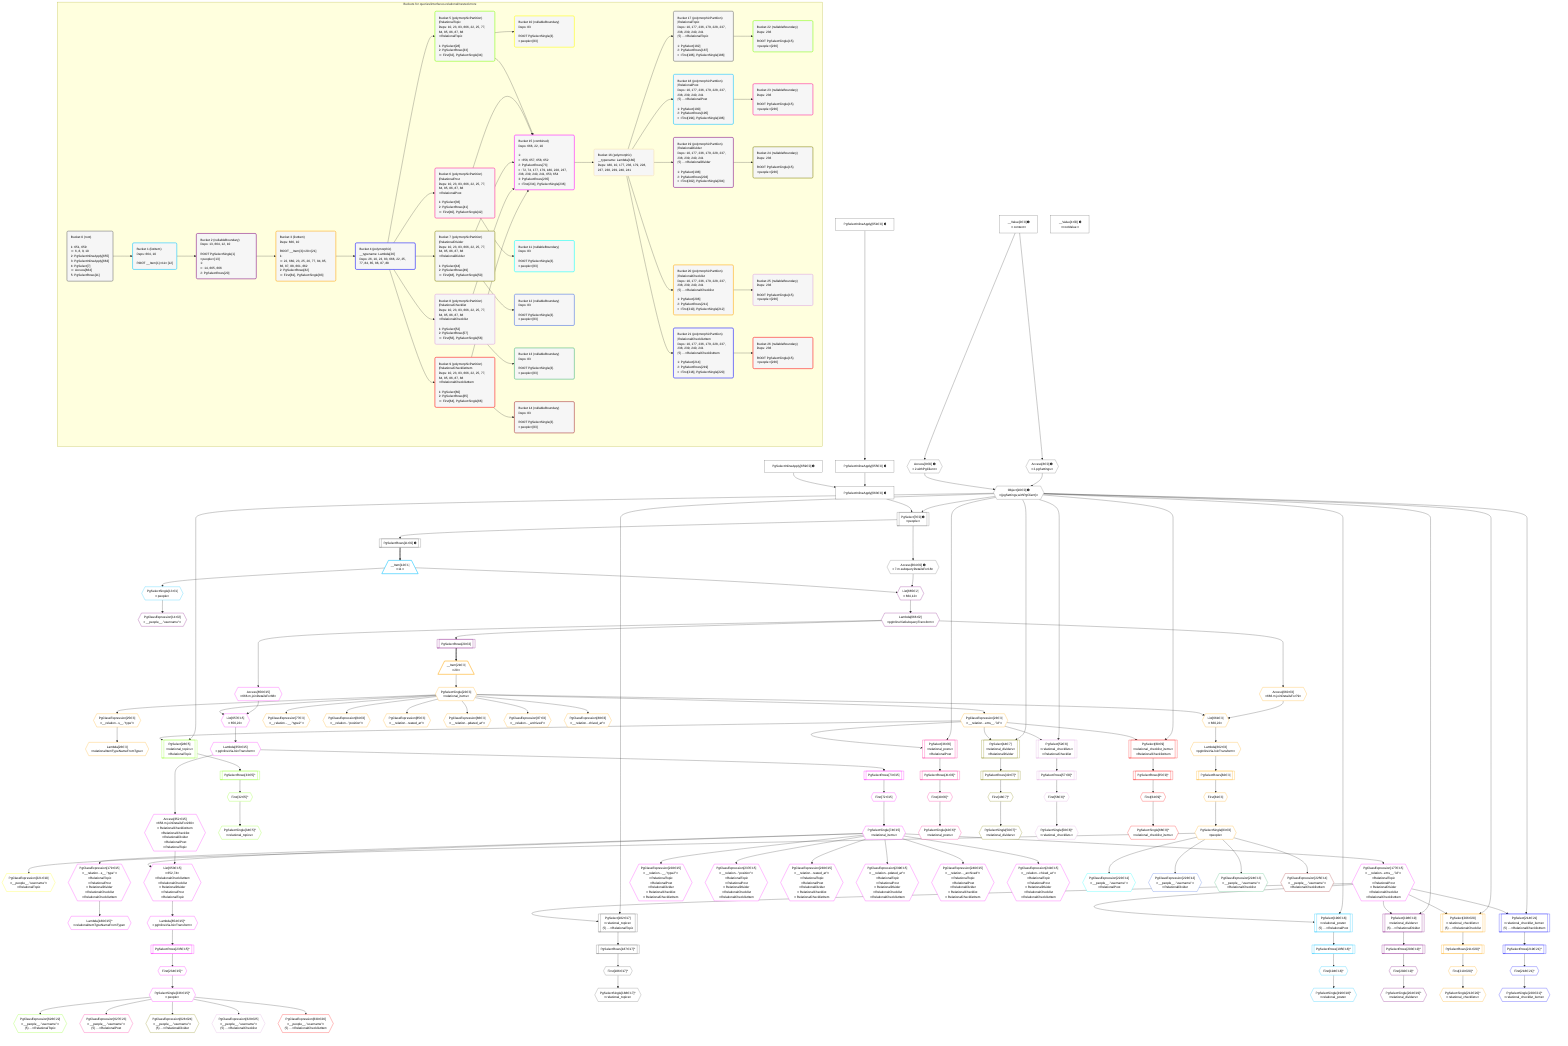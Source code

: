%%{init: {'themeVariables': { 'fontSize': '12px'}}}%%
graph TD
    classDef path fill:#eee,stroke:#000,color:#000
    classDef plan fill:#fff,stroke-width:1px,color:#000
    classDef itemplan fill:#fff,stroke-width:2px,color:#000
    classDef unbatchedplan fill:#dff,stroke-width:1px,color:#000
    classDef sideeffectplan fill:#fcc,stroke-width:2px,color:#000
    classDef bucket fill:#f6f6f6,color:#000,stroke-width:2px,text-align:left

    subgraph "Buckets for queries/interfaces-relational/nested-more"
    Bucket0("Bucket 0 (root)<br /><br />1: 651, 659<br />ᐳ: 6, 8, 9, 10<br />2: PgSelectInlineApply[655]<br />3: PgSelectInlineApply[663]<br />4: PgSelect[7]<br />ᐳ: Access[664]<br />5: PgSelectRows[11]"):::bucket
    Bucket1("Bucket 1 (listItem)<br />Deps: 664, 10<br /><br />ROOT __Item{1}ᐸ11ᐳ[12]"):::bucket
    Bucket2("Bucket 2 (nullableBoundary)<br />Deps: 13, 664, 12, 10<br /><br />ROOT PgSelectSingle{1}ᐸpeopleᐳ[13]<br />1: <br />ᐳ: 14, 665, 666<br />2: PgSelectRows[20]"):::bucket
    Bucket3("Bucket 3 (listItem)<br />Deps: 666, 10<br /><br />ROOT __Item{3}ᐸ20ᐳ[21]<br />1: <br />ᐳ: 22, 660, 23, 25, 26, 77, 84, 85, 86, 87, 88, 661, 662<br />2: PgSelectRows[82]<br />ᐳ: First[81], PgSelectSingle[83]"):::bucket
    Bucket4("Bucket 4 (polymorphic)<br />__typename: Lambda[26]<br />Deps: 26, 10, 23, 83, 666, 22, 25, 77, 84, 85, 86, 87, 88"):::bucket
    Bucket5("Bucket 5 (polymorphicPartition)<br />|RelationalTopic<br />Deps: 10, 23, 83, 666, 22, 25, 77, 84, 85, 86, 87, 88<br />ᐳRelationalTopic<br /><br />1: PgSelect[28]<br />2: PgSelectRows[33]<br />ᐳ: First[32], PgSelectSingle[34]"):::bucket
    Bucket6("Bucket 6 (polymorphicPartition)<br />|RelationalPost<br />Deps: 10, 23, 83, 666, 22, 25, 77, 84, 85, 86, 87, 88<br />ᐳRelationalPost<br /><br />1: PgSelect[36]<br />2: PgSelectRows[41]<br />ᐳ: First[40], PgSelectSingle[42]"):::bucket
    Bucket7("Bucket 7 (polymorphicPartition)<br />|RelationalDivider<br />Deps: 10, 23, 83, 666, 22, 25, 77, 84, 85, 86, 87, 88<br />ᐳRelationalDivider<br /><br />1: PgSelect[44]<br />2: PgSelectRows[49]<br />ᐳ: First[48], PgSelectSingle[50]"):::bucket
    Bucket8("Bucket 8 (polymorphicPartition)<br />|RelationalChecklist<br />Deps: 10, 23, 83, 666, 22, 25, 77, 84, 85, 86, 87, 88<br />ᐳRelationalChecklist<br /><br />1: PgSelect[52]<br />2: PgSelectRows[57]<br />ᐳ: First[56], PgSelectSingle[58]"):::bucket
    Bucket9("Bucket 9 (polymorphicPartition)<br />|RelationalChecklistItem<br />Deps: 10, 23, 83, 666, 22, 25, 77, 84, 85, 86, 87, 88<br />ᐳRelationalChecklistItem<br /><br />1: PgSelect[60]<br />2: PgSelectRows[65]<br />ᐳ: First[64], PgSelectSingle[66]"):::bucket
    Bucket10("Bucket 10 (nullableBoundary)<br />Deps: 83<br /><br />ROOT PgSelectSingle{3}ᐸpeopleᐳ[83]"):::bucket
    Bucket11("Bucket 11 (nullableBoundary)<br />Deps: 83<br /><br />ROOT PgSelectSingle{3}ᐸpeopleᐳ[83]"):::bucket
    Bucket12("Bucket 12 (nullableBoundary)<br />Deps: 83<br /><br />ROOT PgSelectSingle{3}ᐸpeopleᐳ[83]"):::bucket
    Bucket13("Bucket 13 (nullableBoundary)<br />Deps: 83<br /><br />ROOT PgSelectSingle{3}ᐸpeopleᐳ[83]"):::bucket
    Bucket14("Bucket 14 (nullableBoundary)<br />Deps: 83<br /><br />ROOT PgSelectSingle{3}ᐸpeopleᐳ[83]"):::bucket
    Bucket15("Bucket 15 (combined)<br />Deps: 666, 22, 10<br /><br />1: <br />ᐳ: 656, 657, 658, 652<br />2: PgSelectRows[73]<br />ᐳ: 72, 74, 177, 179, 180, 228, 237, 238, 239, 240, 241, 653, 654<br />3: PgSelectRows[235]<br />ᐳ: First[234], PgSelectSingle[236]"):::bucket
    Bucket16("Bucket 16 (polymorphic)<br />__typename: Lambda[180]<br />Deps: 180, 10, 177, 236, 179, 228, 237, 238, 239, 240, 241"):::bucket
    Bucket17("Bucket 17 (polymorphicPartition)<br />|RelationalTopic<br />Deps: 10, 177, 236, 179, 228, 237, 238, 239, 240, 241<br />(5) ...ᐳRelationalTopic<br /><br />1: PgSelect[182]<br />2: PgSelectRows[187]<br />ᐳ: First[186], PgSelectSingle[188]"):::bucket
    Bucket18("Bucket 18 (polymorphicPartition)<br />|RelationalPost<br />Deps: 10, 177, 236, 179, 228, 237, 238, 239, 240, 241<br />(5) ...ᐳRelationalPost<br /><br />1: PgSelect[190]<br />2: PgSelectRows[195]<br />ᐳ: First[194], PgSelectSingle[196]"):::bucket
    Bucket19("Bucket 19 (polymorphicPartition)<br />|RelationalDivider<br />Deps: 10, 177, 236, 179, 228, 237, 238, 239, 240, 241<br />(5) ...ᐳRelationalDivider<br /><br />1: PgSelect[198]<br />2: PgSelectRows[203]<br />ᐳ: First[202], PgSelectSingle[204]"):::bucket
    Bucket20("Bucket 20 (polymorphicPartition)<br />|RelationalChecklist<br />Deps: 10, 177, 236, 179, 228, 237, 238, 239, 240, 241<br />(5) ...ᐳRelationalChecklist<br /><br />1: PgSelect[206]<br />2: PgSelectRows[211]<br />ᐳ: First[210], PgSelectSingle[212]"):::bucket
    Bucket21("Bucket 21 (polymorphicPartition)<br />|RelationalChecklistItem<br />Deps: 10, 177, 236, 179, 228, 237, 238, 239, 240, 241<br />(5) ...ᐳRelationalChecklistItem<br /><br />1: PgSelect[214]<br />2: PgSelectRows[219]<br />ᐳ: First[218], PgSelectSingle[220]"):::bucket
    Bucket22("Bucket 22 (nullableBoundary)<br />Deps: 236<br /><br />ROOT PgSelectSingle{15}ᐸpeopleᐳ[236]"):::bucket
    Bucket23("Bucket 23 (nullableBoundary)<br />Deps: 236<br /><br />ROOT PgSelectSingle{15}ᐸpeopleᐳ[236]"):::bucket
    Bucket24("Bucket 24 (nullableBoundary)<br />Deps: 236<br /><br />ROOT PgSelectSingle{15}ᐸpeopleᐳ[236]"):::bucket
    Bucket25("Bucket 25 (nullableBoundary)<br />Deps: 236<br /><br />ROOT PgSelectSingle{15}ᐸpeopleᐳ[236]"):::bucket
    Bucket26("Bucket 26 (nullableBoundary)<br />Deps: 236<br /><br />ROOT PgSelectSingle{15}ᐸpeopleᐳ[236]"):::bucket
    end
    Bucket0 --> Bucket1
    Bucket1 --> Bucket2
    Bucket2 --> Bucket3
    Bucket3 --> Bucket4
    Bucket4 --> Bucket5 & Bucket6 & Bucket7 & Bucket8 & Bucket9
    Bucket5 --> Bucket10 & Bucket15
    Bucket6 --> Bucket11 & Bucket15
    Bucket7 --> Bucket12 & Bucket15
    Bucket8 --> Bucket13 & Bucket15
    Bucket9 --> Bucket14 & Bucket15
    Bucket15 --> Bucket16
    Bucket16 --> Bucket17 & Bucket18 & Bucket19 & Bucket20 & Bucket21
    Bucket17 --> Bucket22
    Bucket18 --> Bucket23
    Bucket19 --> Bucket24
    Bucket20 --> Bucket25
    Bucket21 --> Bucket26

    %% plan dependencies
    PgSelectInlineApply663["PgSelectInlineApply[663∈0] ➊"]:::plan
    PgSelectInlineApply655["PgSelectInlineApply[655∈0] ➊"]:::plan
    PgSelectInlineApply659["PgSelectInlineApply[659∈0] ➊"]:::plan
    PgSelectInlineApply655 & PgSelectInlineApply659 --> PgSelectInlineApply663
    PgSelect7[["PgSelect[7∈0] ➊<br />ᐸpeopleᐳ"]]:::plan
    Object10{{"Object[10∈0] ➊<br />ᐸ{pgSettings,withPgClient}ᐳ"}}:::plan
    Object10 & PgSelectInlineApply663 --> PgSelect7
    Access8{{"Access[8∈0] ➊<br />ᐸ2.pgSettingsᐳ"}}:::plan
    Access9{{"Access[9∈0] ➊<br />ᐸ2.withPgClientᐳ"}}:::plan
    Access8 & Access9 --> Object10
    __Value2["__Value[2∈0] ➊<br />ᐸcontextᐳ"]:::plan
    __Value2 --> Access8
    __Value2 --> Access9
    PgSelectRows11[["PgSelectRows[11∈0] ➊"]]:::plan
    PgSelect7 --> PgSelectRows11
    PgSelectInlineApply651["PgSelectInlineApply[651∈0] ➊"]:::plan
    PgSelectInlineApply651 --> PgSelectInlineApply655
    Access664{{"Access[664∈0] ➊<br />ᐸ7.m.subqueryDetailsFor16ᐳ"}}:::plan
    PgSelect7 --> Access664
    __Value4["__Value[4∈0] ➊<br />ᐸrootValueᐳ"]:::plan
    __Item12[/"__Item[12∈1]<br />ᐸ11ᐳ"\]:::itemplan
    PgSelectRows11 ==> __Item12
    PgSelectSingle13{{"PgSelectSingle[13∈1]<br />ᐸpeopleᐳ"}}:::plan
    __Item12 --> PgSelectSingle13
    List665{{"List[665∈2]<br />ᐸ664,12ᐳ"}}:::plan
    Access664 & __Item12 --> List665
    PgClassExpression14{{"PgClassExpression[14∈2]<br />ᐸ__people__.”username”ᐳ"}}:::plan
    PgSelectSingle13 --> PgClassExpression14
    PgSelectRows20[["PgSelectRows[20∈2]"]]:::plan
    Lambda666{{"Lambda[666∈2]<br />ᐸpgInlineViaSubqueryTransformᐳ"}}:::plan
    Lambda666 --> PgSelectRows20
    List665 --> Lambda666
    List661{{"List[661∈3]<br />ᐸ660,22ᐳ"}}:::plan
    Access660{{"Access[660∈3]<br />ᐸ666.m.joinDetailsFor79ᐳ"}}:::plan
    PgSelectSingle22{{"PgSelectSingle[22∈3]<br />ᐸrelational_itemsᐳ"}}:::plan
    Access660 & PgSelectSingle22 --> List661
    __Item21[/"__Item[21∈3]<br />ᐸ20ᐳ"\]:::itemplan
    PgSelectRows20 ==> __Item21
    __Item21 --> PgSelectSingle22
    PgClassExpression23{{"PgClassExpression[23∈3]<br />ᐸ__relation...ems__.”id”ᐳ"}}:::plan
    PgSelectSingle22 --> PgClassExpression23
    PgClassExpression25{{"PgClassExpression[25∈3]<br />ᐸ__relation...s__.”type”ᐳ"}}:::plan
    PgSelectSingle22 --> PgClassExpression25
    Lambda26{{"Lambda[26∈3]<br />ᐸrelationalItemTypeNameFromTypeᐳ"}}:::plan
    PgClassExpression25 --> Lambda26
    PgClassExpression77{{"PgClassExpression[77∈3]<br />ᐸ__relation...__.”type2”ᐳ"}}:::plan
    PgSelectSingle22 --> PgClassExpression77
    First81{{"First[81∈3]"}}:::plan
    PgSelectRows82[["PgSelectRows[82∈3]"]]:::plan
    PgSelectRows82 --> First81
    Lambda662{{"Lambda[662∈3]<br />ᐸpgInlineViaJoinTransformᐳ"}}:::plan
    Lambda662 --> PgSelectRows82
    PgSelectSingle83{{"PgSelectSingle[83∈3]<br />ᐸpeopleᐳ"}}:::plan
    First81 --> PgSelectSingle83
    PgClassExpression84{{"PgClassExpression[84∈3]<br />ᐸ__relation...”position”ᐳ"}}:::plan
    PgSelectSingle22 --> PgClassExpression84
    PgClassExpression85{{"PgClassExpression[85∈3]<br />ᐸ__relation...reated_at”ᐳ"}}:::plan
    PgSelectSingle22 --> PgClassExpression85
    PgClassExpression86{{"PgClassExpression[86∈3]<br />ᐸ__relation...pdated_at”ᐳ"}}:::plan
    PgSelectSingle22 --> PgClassExpression86
    PgClassExpression87{{"PgClassExpression[87∈3]<br />ᐸ__relation..._archived”ᐳ"}}:::plan
    PgSelectSingle22 --> PgClassExpression87
    PgClassExpression88{{"PgClassExpression[88∈3]<br />ᐸ__relation...chived_at”ᐳ"}}:::plan
    PgSelectSingle22 --> PgClassExpression88
    Lambda666 --> Access660
    List661 --> Lambda662
    PgSelect28[["PgSelect[28∈5]<br />ᐸrelational_topicsᐳ<br />ᐳRelationalTopic"]]:::plan
    Object10 & PgClassExpression23 --> PgSelect28
    First32{{"First[32∈5]^"}}:::plan
    PgSelectRows33[["PgSelectRows[33∈5]^"]]:::plan
    PgSelectRows33 --> First32
    PgSelect28 --> PgSelectRows33
    PgSelectSingle34{{"PgSelectSingle[34∈5]^<br />ᐸrelational_topicsᐳ"}}:::plan
    First32 --> PgSelectSingle34
    PgClassExpression221{{"PgClassExpression[221∈10]<br />ᐸ__people__.”username”ᐳ<br />ᐳRelationalTopic"}}:::plan
    PgSelectSingle83 --> PgClassExpression221
    List653{{"List[653∈15]<br />ᐸ652,74ᐳ<br />ᐳRelationalChecklistItem<br />ᐳRelationalChecklist<br />ᐳRelationalDivider<br />ᐳRelationalPost<br />ᐳRelationalTopic"}}:::plan
    Access652{{"Access[652∈15]<br />ᐸ658.m.joinDetailsFor230ᐳ<br />ᐳRelationalChecklistItem<br />ᐳRelationalChecklist<br />ᐳRelationalDivider<br />ᐳRelationalPost<br />ᐳRelationalTopic"}}:::plan
    PgSelectSingle74{{"PgSelectSingle[74∈15]<br />ᐸrelational_itemsᐳ"}}:::plan
    Access652 & PgSelectSingle74 --> List653
    List657{{"List[657∈15]<br />ᐸ656,22ᐳ"}}:::plan
    Access656{{"Access[656∈15]<br />ᐸ666.m.joinDetailsFor68ᐳ"}}:::plan
    Access656 & PgSelectSingle22 --> List657
    First72{{"First[72∈15]"}}:::plan
    PgSelectRows73[["PgSelectRows[73∈15]"]]:::plan
    PgSelectRows73 --> First72
    Lambda658{{"Lambda[658∈15]<br />ᐸpgInlineViaJoinTransformᐳ"}}:::plan
    Lambda658 --> PgSelectRows73
    First72 --> PgSelectSingle74
    PgClassExpression177{{"PgClassExpression[177∈15]<br />ᐸ__relation...ems__.”id”ᐳ<br />ᐳRelationalTopic<br />ᐳRelationalPost<br />ᐳRelationalDivider<br />ᐳRelationalChecklist<br />ᐳRelationalChecklistItem"}}:::plan
    PgSelectSingle74 --> PgClassExpression177
    PgClassExpression179{{"PgClassExpression[179∈15]<br />ᐸ__relation...s__.”type”ᐳ<br />ᐳRelationalTopic<br />ᐳRelationalPost<br />ᐳRelationalDivider<br />ᐳRelationalChecklist<br />ᐳRelationalChecklistItem"}}:::plan
    PgSelectSingle74 --> PgClassExpression179
    Lambda180{{"Lambda[180∈15]^<br />ᐸrelationalItemTypeNameFromTypeᐳ"}}:::plan
    PgClassExpression179 --> Lambda180
    PgClassExpression228{{"PgClassExpression[228∈15]<br />ᐸ__relation...__.”type2”ᐳ<br />ᐳRelationalTopic<br />ᐳRelationalPost<br />ᐳRelationalDivider<br />ᐳRelationalChecklist<br />ᐳRelationalChecklistItem"}}:::plan
    PgSelectSingle74 --> PgClassExpression228
    First234{{"First[234∈15]^"}}:::plan
    PgSelectRows235[["PgSelectRows[235∈15]^"]]:::plan
    PgSelectRows235 --> First234
    Lambda654{{"Lambda[654∈15]^<br />ᐸpgInlineViaJoinTransformᐳ"}}:::plan
    Lambda654 --> PgSelectRows235
    PgSelectSingle236{{"PgSelectSingle[236∈15]^<br />ᐸpeopleᐳ"}}:::plan
    First234 --> PgSelectSingle236
    PgClassExpression237{{"PgClassExpression[237∈15]<br />ᐸ__relation...”position”ᐳ<br />ᐳRelationalTopic<br />ᐳRelationalPost<br />ᐳRelationalDivider<br />ᐳRelationalChecklist<br />ᐳRelationalChecklistItem"}}:::plan
    PgSelectSingle74 --> PgClassExpression237
    PgClassExpression238{{"PgClassExpression[238∈15]<br />ᐸ__relation...reated_at”ᐳ<br />ᐳRelationalTopic<br />ᐳRelationalPost<br />ᐳRelationalDivider<br />ᐳRelationalChecklist<br />ᐳRelationalChecklistItem"}}:::plan
    PgSelectSingle74 --> PgClassExpression238
    PgClassExpression239{{"PgClassExpression[239∈15]<br />ᐸ__relation...pdated_at”ᐳ<br />ᐳRelationalTopic<br />ᐳRelationalPost<br />ᐳRelationalDivider<br />ᐳRelationalChecklist<br />ᐳRelationalChecklistItem"}}:::plan
    PgSelectSingle74 --> PgClassExpression239
    PgClassExpression240{{"PgClassExpression[240∈15]<br />ᐸ__relation..._archived”ᐳ<br />ᐳRelationalTopic<br />ᐳRelationalPost<br />ᐳRelationalDivider<br />ᐳRelationalChecklist<br />ᐳRelationalChecklistItem"}}:::plan
    PgSelectSingle74 --> PgClassExpression240
    PgClassExpression241{{"PgClassExpression[241∈15]<br />ᐸ__relation...chived_at”ᐳ<br />ᐳRelationalTopic<br />ᐳRelationalPost<br />ᐳRelationalDivider<br />ᐳRelationalChecklist<br />ᐳRelationalChecklistItem"}}:::plan
    PgSelectSingle74 --> PgClassExpression241
    Lambda658 --> Access652
    List653 --> Lambda654
    Lambda666 --> Access656
    List657 --> Lambda658
    PgSelect182[["PgSelect[182∈17]<br />ᐸrelational_topicsᐳ<br />(5) ...ᐳRelationalTopic"]]:::plan
    Object10 & PgClassExpression177 --> PgSelect182
    First186{{"First[186∈17]^"}}:::plan
    PgSelectRows187[["PgSelectRows[187∈17]^"]]:::plan
    PgSelectRows187 --> First186
    PgSelect182 --> PgSelectRows187
    PgSelectSingle188{{"PgSelectSingle[188∈17]^<br />ᐸrelational_topicsᐳ"}}:::plan
    First186 --> PgSelectSingle188
    PgClassExpression626{{"PgClassExpression[626∈22]<br />ᐸ__people__.”username”ᐳ<br />(5) ...ᐳRelationalTopic"}}:::plan
    PgSelectSingle236 --> PgClassExpression626
    PgSelect190[["PgSelect[190∈18]<br />ᐸrelational_postsᐳ<br />(5) ...ᐳRelationalPost"]]:::plan
    Object10 & PgClassExpression177 --> PgSelect190
    First194{{"First[194∈18]^"}}:::plan
    PgSelectRows195[["PgSelectRows[195∈18]^"]]:::plan
    PgSelectRows195 --> First194
    PgSelect190 --> PgSelectRows195
    PgSelectSingle196{{"PgSelectSingle[196∈18]^<br />ᐸrelational_postsᐳ"}}:::plan
    First194 --> PgSelectSingle196
    PgClassExpression627{{"PgClassExpression[627∈23]<br />ᐸ__people__.”username”ᐳ<br />(5) ...ᐳRelationalPost"}}:::plan
    PgSelectSingle236 --> PgClassExpression627
    PgSelect198[["PgSelect[198∈19]<br />ᐸrelational_dividersᐳ<br />(5) ...ᐳRelationalDivider"]]:::plan
    Object10 & PgClassExpression177 --> PgSelect198
    First202{{"First[202∈19]^"}}:::plan
    PgSelectRows203[["PgSelectRows[203∈19]^"]]:::plan
    PgSelectRows203 --> First202
    PgSelect198 --> PgSelectRows203
    PgSelectSingle204{{"PgSelectSingle[204∈19]^<br />ᐸrelational_dividersᐳ"}}:::plan
    First202 --> PgSelectSingle204
    PgClassExpression628{{"PgClassExpression[628∈24]<br />ᐸ__people__.”username”ᐳ<br />(5) ...ᐳRelationalDivider"}}:::plan
    PgSelectSingle236 --> PgClassExpression628
    PgSelect206[["PgSelect[206∈20]<br />ᐸrelational_checklistsᐳ<br />(5) ...ᐳRelationalChecklist"]]:::plan
    Object10 & PgClassExpression177 --> PgSelect206
    First210{{"First[210∈20]^"}}:::plan
    PgSelectRows211[["PgSelectRows[211∈20]^"]]:::plan
    PgSelectRows211 --> First210
    PgSelect206 --> PgSelectRows211
    PgSelectSingle212{{"PgSelectSingle[212∈20]^<br />ᐸrelational_checklistsᐳ"}}:::plan
    First210 --> PgSelectSingle212
    PgClassExpression629{{"PgClassExpression[629∈25]<br />ᐸ__people__.”username”ᐳ<br />(5) ...ᐳRelationalChecklist"}}:::plan
    PgSelectSingle236 --> PgClassExpression629
    PgSelect214[["PgSelect[214∈21]<br />ᐸrelational_checklist_itemsᐳ<br />(5) ...ᐳRelationalChecklistItem"]]:::plan
    Object10 & PgClassExpression177 --> PgSelect214
    First218{{"First[218∈21]^"}}:::plan
    PgSelectRows219[["PgSelectRows[219∈21]^"]]:::plan
    PgSelectRows219 --> First218
    PgSelect214 --> PgSelectRows219
    PgSelectSingle220{{"PgSelectSingle[220∈21]^<br />ᐸrelational_checklist_itemsᐳ"}}:::plan
    First218 --> PgSelectSingle220
    PgClassExpression630{{"PgClassExpression[630∈26]<br />ᐸ__people__.”username”ᐳ<br />(5) ...ᐳRelationalChecklistItem"}}:::plan
    PgSelectSingle236 --> PgClassExpression630
    PgSelect36[["PgSelect[36∈6]<br />ᐸrelational_postsᐳ<br />ᐳRelationalPost"]]:::plan
    Object10 & PgClassExpression23 --> PgSelect36
    First40{{"First[40∈6]^"}}:::plan
    PgSelectRows41[["PgSelectRows[41∈6]^"]]:::plan
    PgSelectRows41 --> First40
    PgSelect36 --> PgSelectRows41
    PgSelectSingle42{{"PgSelectSingle[42∈6]^<br />ᐸrelational_postsᐳ"}}:::plan
    First40 --> PgSelectSingle42
    PgClassExpression222{{"PgClassExpression[222∈11]<br />ᐸ__people__.”username”ᐳ<br />ᐳRelationalPost"}}:::plan
    PgSelectSingle83 --> PgClassExpression222
    PgSelect44[["PgSelect[44∈7]<br />ᐸrelational_dividersᐳ<br />ᐳRelationalDivider"]]:::plan
    Object10 & PgClassExpression23 --> PgSelect44
    First48{{"First[48∈7]^"}}:::plan
    PgSelectRows49[["PgSelectRows[49∈7]^"]]:::plan
    PgSelectRows49 --> First48
    PgSelect44 --> PgSelectRows49
    PgSelectSingle50{{"PgSelectSingle[50∈7]^<br />ᐸrelational_dividersᐳ"}}:::plan
    First48 --> PgSelectSingle50
    PgClassExpression223{{"PgClassExpression[223∈12]<br />ᐸ__people__.”username”ᐳ<br />ᐳRelationalDivider"}}:::plan
    PgSelectSingle83 --> PgClassExpression223
    PgSelect52[["PgSelect[52∈8]<br />ᐸrelational_checklistsᐳ<br />ᐳRelationalChecklist"]]:::plan
    Object10 & PgClassExpression23 --> PgSelect52
    First56{{"First[56∈8]^"}}:::plan
    PgSelectRows57[["PgSelectRows[57∈8]^"]]:::plan
    PgSelectRows57 --> First56
    PgSelect52 --> PgSelectRows57
    PgSelectSingle58{{"PgSelectSingle[58∈8]^<br />ᐸrelational_checklistsᐳ"}}:::plan
    First56 --> PgSelectSingle58
    PgClassExpression224{{"PgClassExpression[224∈13]<br />ᐸ__people__.”username”ᐳ<br />ᐳRelationalChecklist"}}:::plan
    PgSelectSingle83 --> PgClassExpression224
    PgSelect60[["PgSelect[60∈9]<br />ᐸrelational_checklist_itemsᐳ<br />ᐳRelationalChecklistItem"]]:::plan
    Object10 & PgClassExpression23 --> PgSelect60
    First64{{"First[64∈9]^"}}:::plan
    PgSelectRows65[["PgSelectRows[65∈9]^"]]:::plan
    PgSelectRows65 --> First64
    PgSelect60 --> PgSelectRows65
    PgSelectSingle66{{"PgSelectSingle[66∈9]^<br />ᐸrelational_checklist_itemsᐳ"}}:::plan
    First64 --> PgSelectSingle66
    PgClassExpression225{{"PgClassExpression[225∈14]<br />ᐸ__people__.”username”ᐳ<br />ᐳRelationalChecklistItem"}}:::plan
    PgSelectSingle83 --> PgClassExpression225

    %% define steps
    classDef bucket0 stroke:#696969
    class Bucket0,__Value2,__Value4,PgSelect7,Access8,Access9,Object10,PgSelectRows11,PgSelectInlineApply651,PgSelectInlineApply655,PgSelectInlineApply659,PgSelectInlineApply663,Access664 bucket0
    classDef bucket1 stroke:#00bfff
    class Bucket1,__Item12,PgSelectSingle13 bucket1
    classDef bucket2 stroke:#7f007f
    class Bucket2,PgClassExpression14,PgSelectRows20,List665,Lambda666 bucket2
    classDef bucket3 stroke:#ffa500
    class Bucket3,__Item21,PgSelectSingle22,PgClassExpression23,PgClassExpression25,Lambda26,PgClassExpression77,First81,PgSelectRows82,PgSelectSingle83,PgClassExpression84,PgClassExpression85,PgClassExpression86,PgClassExpression87,PgClassExpression88,Access660,List661,Lambda662 bucket3
    classDef bucket4 stroke:#0000ff
    class Bucket4 bucket4
    classDef bucket5 stroke:#7fff00
    class Bucket5,PgSelect28,First32,PgSelectRows33,PgSelectSingle34 bucket5
    classDef bucket6 stroke:#ff1493
    class Bucket6,PgSelect36,First40,PgSelectRows41,PgSelectSingle42 bucket6
    classDef bucket7 stroke:#808000
    class Bucket7,PgSelect44,First48,PgSelectRows49,PgSelectSingle50 bucket7
    classDef bucket8 stroke:#dda0dd
    class Bucket8,PgSelect52,First56,PgSelectRows57,PgSelectSingle58 bucket8
    classDef bucket9 stroke:#ff0000
    class Bucket9,PgSelect60,First64,PgSelectRows65,PgSelectSingle66 bucket9
    classDef bucket10 stroke:#ffff00
    class Bucket10,PgClassExpression221 bucket10
    classDef bucket11 stroke:#00ffff
    class Bucket11,PgClassExpression222 bucket11
    classDef bucket12 stroke:#4169e1
    class Bucket12,PgClassExpression223 bucket12
    classDef bucket13 stroke:#3cb371
    class Bucket13,PgClassExpression224 bucket13
    classDef bucket14 stroke:#a52a2a
    class Bucket14,PgClassExpression225 bucket14
    classDef bucket15 stroke:#ff00ff
    class Bucket15,First72,PgSelectRows73,PgSelectSingle74,PgClassExpression177,PgClassExpression179,Lambda180,PgClassExpression228,First234,PgSelectRows235,PgSelectSingle236,PgClassExpression237,PgClassExpression238,PgClassExpression239,PgClassExpression240,PgClassExpression241,Access652,List653,Lambda654,Access656,List657,Lambda658 bucket15
    classDef bucket16 stroke:#f5deb3
    class Bucket16 bucket16
    classDef bucket17 stroke:#696969
    class Bucket17,PgSelect182,First186,PgSelectRows187,PgSelectSingle188 bucket17
    classDef bucket18 stroke:#00bfff
    class Bucket18,PgSelect190,First194,PgSelectRows195,PgSelectSingle196 bucket18
    classDef bucket19 stroke:#7f007f
    class Bucket19,PgSelect198,First202,PgSelectRows203,PgSelectSingle204 bucket19
    classDef bucket20 stroke:#ffa500
    class Bucket20,PgSelect206,First210,PgSelectRows211,PgSelectSingle212 bucket20
    classDef bucket21 stroke:#0000ff
    class Bucket21,PgSelect214,First218,PgSelectRows219,PgSelectSingle220 bucket21
    classDef bucket22 stroke:#7fff00
    class Bucket22,PgClassExpression626 bucket22
    classDef bucket23 stroke:#ff1493
    class Bucket23,PgClassExpression627 bucket23
    classDef bucket24 stroke:#808000
    class Bucket24,PgClassExpression628 bucket24
    classDef bucket25 stroke:#dda0dd
    class Bucket25,PgClassExpression629 bucket25
    classDef bucket26 stroke:#ff0000
    class Bucket26,PgClassExpression630 bucket26